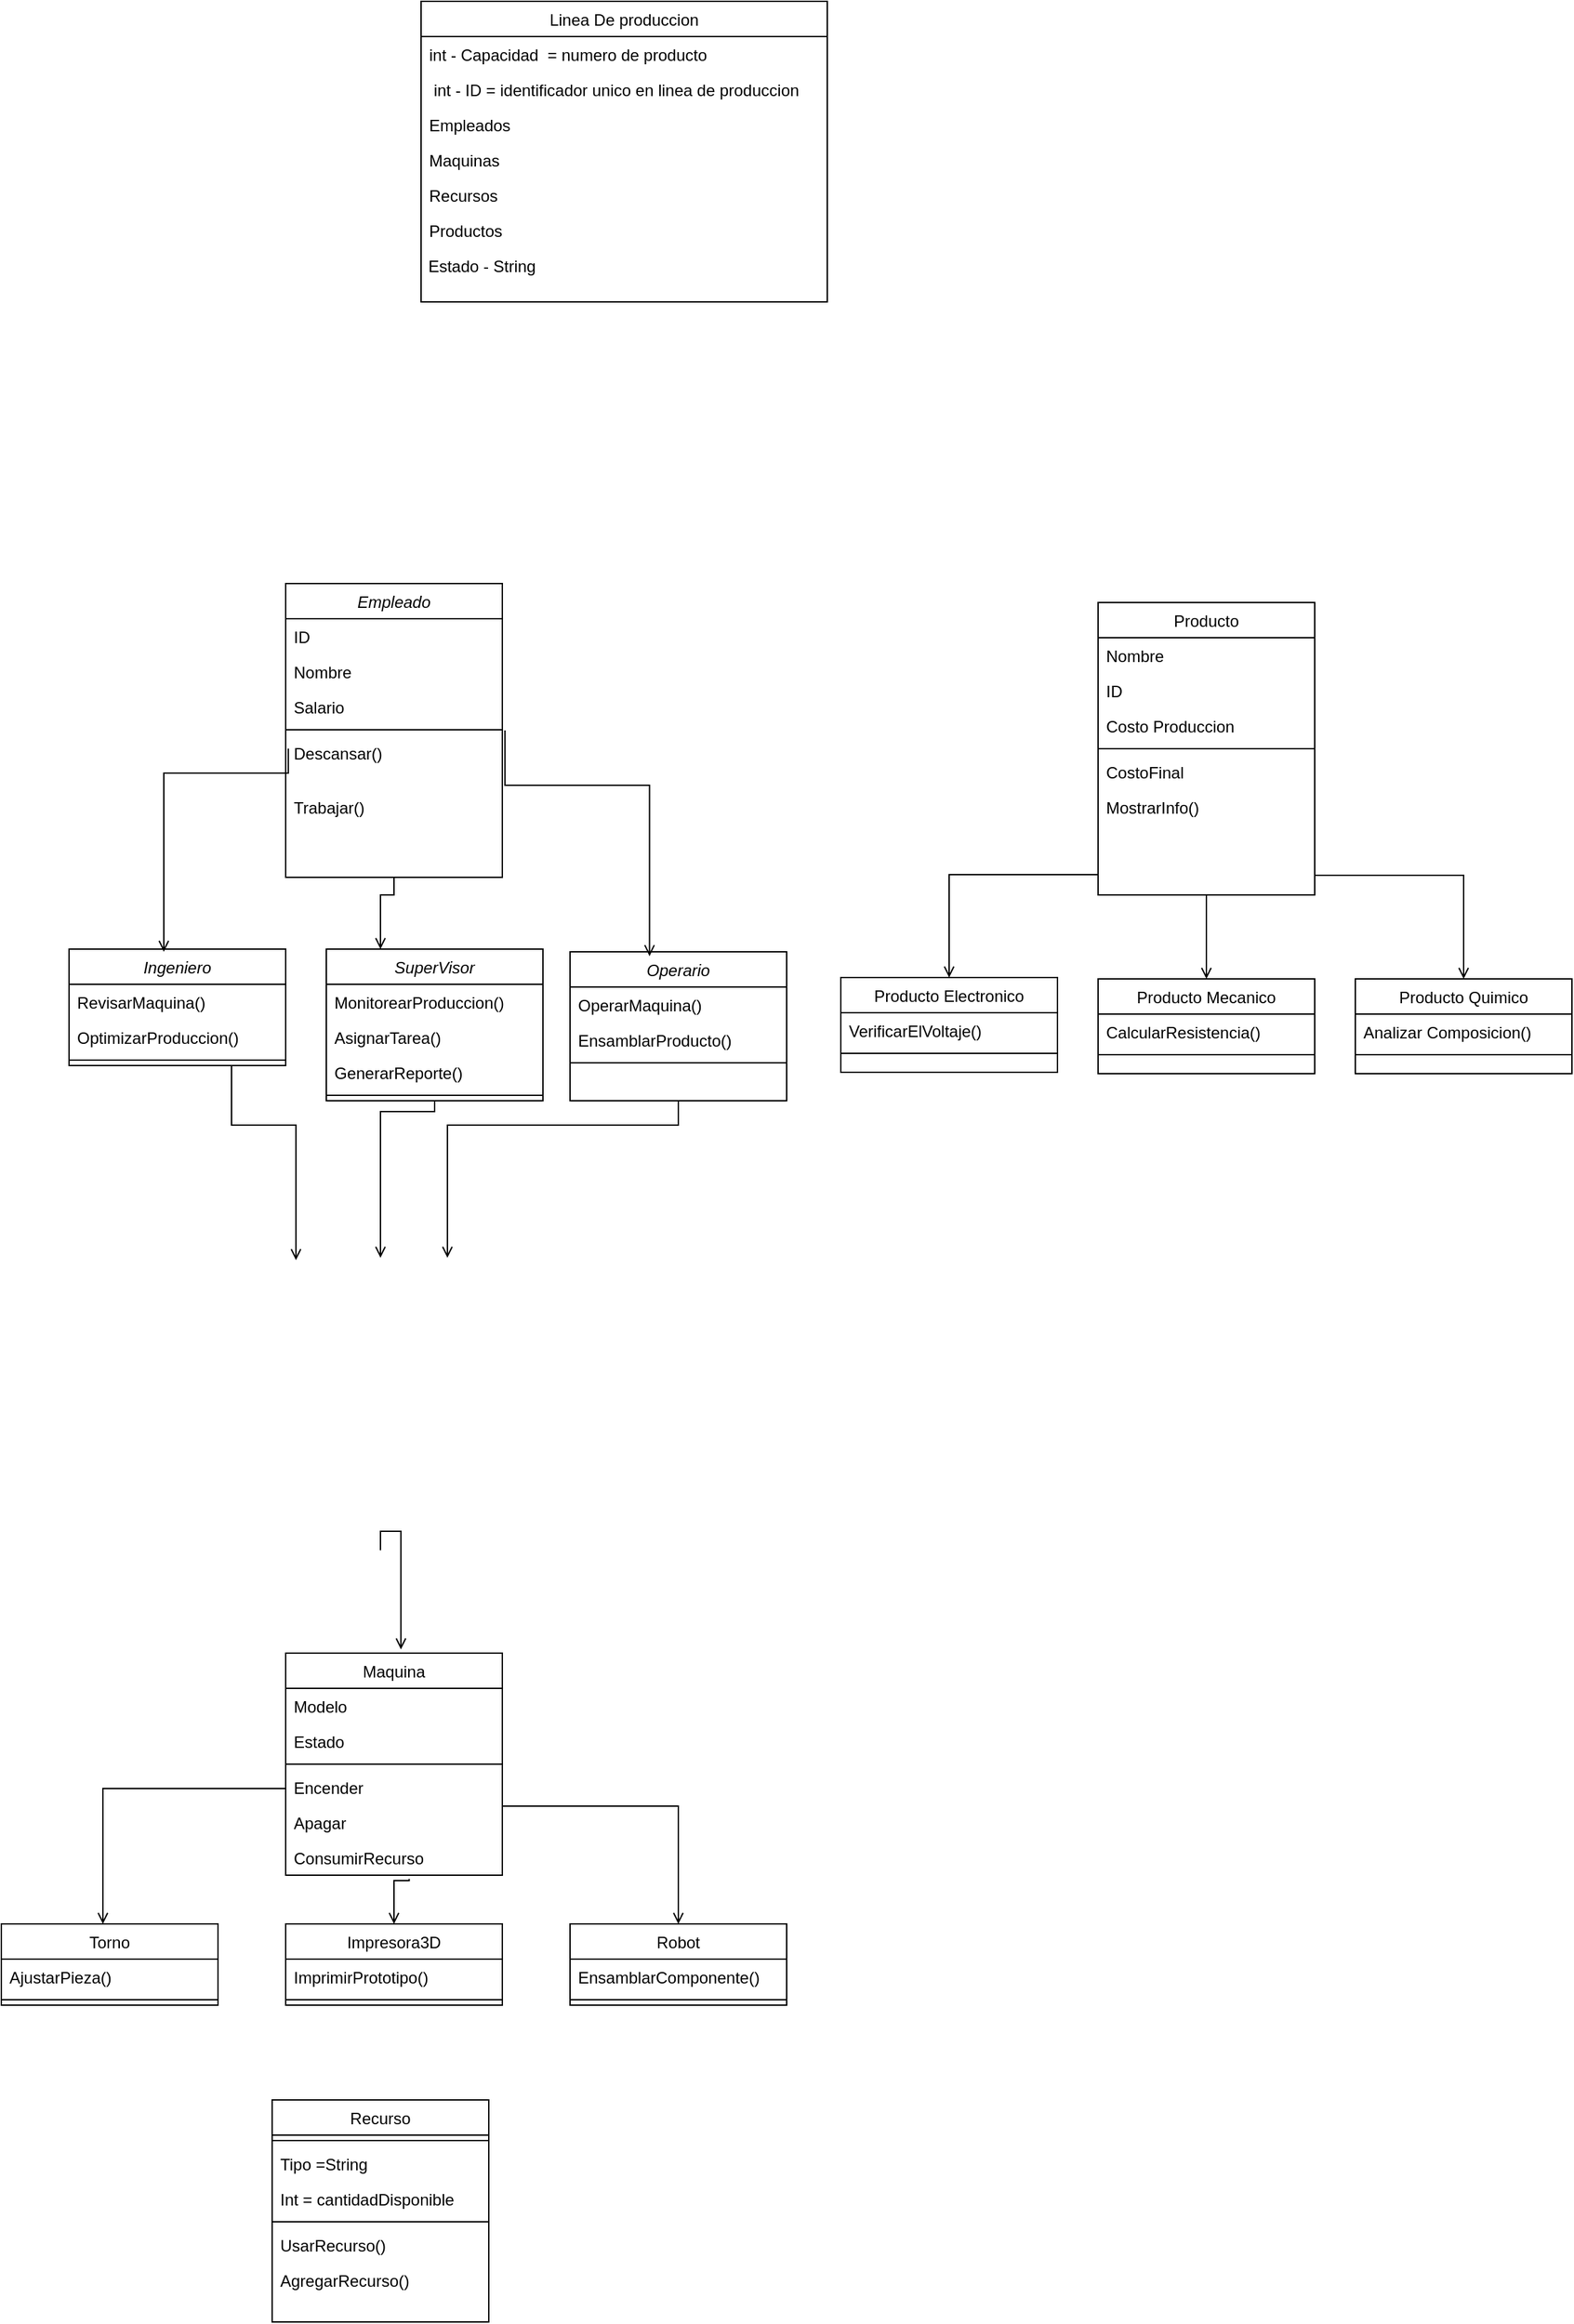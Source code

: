 <mxfile version="26.0.10">
  <diagram id="C5RBs43oDa-KdzZeNtuy" name="Page-1">
    <mxGraphModel dx="2276" dy="1884" grid="1" gridSize="10" guides="1" tooltips="1" connect="1" arrows="1" fold="1" page="1" pageScale="1" pageWidth="827" pageHeight="1169" math="0" shadow="0">
      <root>
        <object label="" Diagrama_UML="nose&#xa;" id="WIyWlLk6GJQsqaUBKTNV-0">
          <mxCell />
        </object>
        <mxCell id="WIyWlLk6GJQsqaUBKTNV-1" parent="WIyWlLk6GJQsqaUBKTNV-0" />
        <mxCell id="zkfFHV4jXpPFQw0GAbJ--0" value="Empleado" style="swimlane;fontStyle=2;align=center;verticalAlign=top;childLayout=stackLayout;horizontal=1;startSize=26;horizontalStack=0;resizeParent=1;resizeLast=0;collapsible=1;marginBottom=0;rounded=0;shadow=0;strokeWidth=1;" parent="WIyWlLk6GJQsqaUBKTNV-1" vertex="1">
          <mxGeometry x="150" y="-130" width="160" height="217" as="geometry">
            <mxRectangle x="230" y="140" width="160" height="26" as="alternateBounds" />
          </mxGeometry>
        </mxCell>
        <mxCell id="zkfFHV4jXpPFQw0GAbJ--1" value="ID" style="text;align=left;verticalAlign=top;spacingLeft=4;spacingRight=4;overflow=hidden;rotatable=0;points=[[0,0.5],[1,0.5]];portConstraint=eastwest;" parent="zkfFHV4jXpPFQw0GAbJ--0" vertex="1">
          <mxGeometry y="26" width="160" height="26" as="geometry" />
        </mxCell>
        <mxCell id="zkfFHV4jXpPFQw0GAbJ--2" value="Nombre" style="text;align=left;verticalAlign=top;spacingLeft=4;spacingRight=4;overflow=hidden;rotatable=0;points=[[0,0.5],[1,0.5]];portConstraint=eastwest;rounded=0;shadow=0;html=0;" parent="zkfFHV4jXpPFQw0GAbJ--0" vertex="1">
          <mxGeometry y="52" width="160" height="26" as="geometry" />
        </mxCell>
        <mxCell id="zkfFHV4jXpPFQw0GAbJ--3" value="Salario" style="text;align=left;verticalAlign=top;spacingLeft=4;spacingRight=4;overflow=hidden;rotatable=0;points=[[0,0.5],[1,0.5]];portConstraint=eastwest;rounded=0;shadow=0;html=0;" parent="zkfFHV4jXpPFQw0GAbJ--0" vertex="1">
          <mxGeometry y="78" width="160" height="26" as="geometry" />
        </mxCell>
        <mxCell id="zkfFHV4jXpPFQw0GAbJ--4" value="" style="line;html=1;strokeWidth=1;align=left;verticalAlign=middle;spacingTop=-1;spacingLeft=3;spacingRight=3;rotatable=0;labelPosition=right;points=[];portConstraint=eastwest;" parent="zkfFHV4jXpPFQw0GAbJ--0" vertex="1">
          <mxGeometry y="104" width="160" height="8" as="geometry" />
        </mxCell>
        <mxCell id="va-2-VRWZAZ5AJ6Nnm4U-2" value="Descansar()" style="text;align=left;verticalAlign=top;spacingLeft=4;spacingRight=4;overflow=hidden;rotatable=0;points=[[0,0.5],[1,0.5]];portConstraint=eastwest;rounded=0;shadow=0;html=0;" vertex="1" parent="zkfFHV4jXpPFQw0GAbJ--0">
          <mxGeometry y="112" width="160" height="40" as="geometry" />
        </mxCell>
        <mxCell id="zkfFHV4jXpPFQw0GAbJ--5" value="Trabajar()" style="text;align=left;verticalAlign=top;spacingLeft=4;spacingRight=4;overflow=hidden;rotatable=0;points=[[0,0.5],[1,0.5]];portConstraint=eastwest;" parent="zkfFHV4jXpPFQw0GAbJ--0" vertex="1">
          <mxGeometry y="152" width="160" height="38" as="geometry" />
        </mxCell>
        <mxCell id="zkfFHV4jXpPFQw0GAbJ--17" value="Producto" style="swimlane;fontStyle=0;align=center;verticalAlign=top;childLayout=stackLayout;horizontal=1;startSize=26;horizontalStack=0;resizeParent=1;resizeLast=0;collapsible=1;marginBottom=0;rounded=0;shadow=0;strokeWidth=1;" parent="WIyWlLk6GJQsqaUBKTNV-1" vertex="1">
          <mxGeometry x="750" y="-116" width="160" height="216" as="geometry">
            <mxRectangle x="550" y="140" width="160" height="26" as="alternateBounds" />
          </mxGeometry>
        </mxCell>
        <mxCell id="zkfFHV4jXpPFQw0GAbJ--18" value="Nombre" style="text;align=left;verticalAlign=top;spacingLeft=4;spacingRight=4;overflow=hidden;rotatable=0;points=[[0,0.5],[1,0.5]];portConstraint=eastwest;" parent="zkfFHV4jXpPFQw0GAbJ--17" vertex="1">
          <mxGeometry y="26" width="160" height="26" as="geometry" />
        </mxCell>
        <mxCell id="zkfFHV4jXpPFQw0GAbJ--19" value="ID" style="text;align=left;verticalAlign=top;spacingLeft=4;spacingRight=4;overflow=hidden;rotatable=0;points=[[0,0.5],[1,0.5]];portConstraint=eastwest;rounded=0;shadow=0;html=0;" parent="zkfFHV4jXpPFQw0GAbJ--17" vertex="1">
          <mxGeometry y="52" width="160" height="26" as="geometry" />
        </mxCell>
        <mxCell id="zkfFHV4jXpPFQw0GAbJ--20" value="Costo Produccion" style="text;align=left;verticalAlign=top;spacingLeft=4;spacingRight=4;overflow=hidden;rotatable=0;points=[[0,0.5],[1,0.5]];portConstraint=eastwest;rounded=0;shadow=0;html=0;" parent="zkfFHV4jXpPFQw0GAbJ--17" vertex="1">
          <mxGeometry y="78" width="160" height="26" as="geometry" />
        </mxCell>
        <mxCell id="zkfFHV4jXpPFQw0GAbJ--23" value="" style="line;html=1;strokeWidth=1;align=left;verticalAlign=middle;spacingTop=-1;spacingLeft=3;spacingRight=3;rotatable=0;labelPosition=right;points=[];portConstraint=eastwest;" parent="zkfFHV4jXpPFQw0GAbJ--17" vertex="1">
          <mxGeometry y="104" width="160" height="8" as="geometry" />
        </mxCell>
        <mxCell id="zkfFHV4jXpPFQw0GAbJ--24" value="CostoFinal" style="text;align=left;verticalAlign=top;spacingLeft=4;spacingRight=4;overflow=hidden;rotatable=0;points=[[0,0.5],[1,0.5]];portConstraint=eastwest;" parent="zkfFHV4jXpPFQw0GAbJ--17" vertex="1">
          <mxGeometry y="112" width="160" height="26" as="geometry" />
        </mxCell>
        <mxCell id="zkfFHV4jXpPFQw0GAbJ--25" value="MostrarInfo()" style="text;align=left;verticalAlign=top;spacingLeft=4;spacingRight=4;overflow=hidden;rotatable=0;points=[[0,0.5],[1,0.5]];portConstraint=eastwest;labelBackgroundColor=none;" parent="zkfFHV4jXpPFQw0GAbJ--17" vertex="1">
          <mxGeometry y="138" width="160" height="26" as="geometry" />
        </mxCell>
        <mxCell id="va-2-VRWZAZ5AJ6Nnm4U-9" value="Ingeniero" style="swimlane;fontStyle=2;align=center;verticalAlign=top;childLayout=stackLayout;horizontal=1;startSize=26;horizontalStack=0;resizeParent=1;resizeLast=0;collapsible=1;marginBottom=0;rounded=0;shadow=0;strokeWidth=1;" vertex="1" parent="WIyWlLk6GJQsqaUBKTNV-1">
          <mxGeometry x="-10" y="140" width="160" height="86" as="geometry">
            <mxRectangle x="230" y="140" width="160" height="26" as="alternateBounds" />
          </mxGeometry>
        </mxCell>
        <mxCell id="va-2-VRWZAZ5AJ6Nnm4U-10" value="RevisarMaquina()" style="text;align=left;verticalAlign=top;spacingLeft=4;spacingRight=4;overflow=hidden;rotatable=0;points=[[0,0.5],[1,0.5]];portConstraint=eastwest;" vertex="1" parent="va-2-VRWZAZ5AJ6Nnm4U-9">
          <mxGeometry y="26" width="160" height="26" as="geometry" />
        </mxCell>
        <mxCell id="va-2-VRWZAZ5AJ6Nnm4U-12" value="OptimizarProduccion()" style="text;align=left;verticalAlign=top;spacingLeft=4;spacingRight=4;overflow=hidden;rotatable=0;points=[[0,0.5],[1,0.5]];portConstraint=eastwest;rounded=0;shadow=0;html=0;" vertex="1" parent="va-2-VRWZAZ5AJ6Nnm4U-9">
          <mxGeometry y="52" width="160" height="26" as="geometry" />
        </mxCell>
        <mxCell id="va-2-VRWZAZ5AJ6Nnm4U-13" value="" style="line;html=1;strokeWidth=1;align=left;verticalAlign=middle;spacingTop=-1;spacingLeft=3;spacingRight=3;rotatable=0;labelPosition=right;points=[];portConstraint=eastwest;" vertex="1" parent="va-2-VRWZAZ5AJ6Nnm4U-9">
          <mxGeometry y="78" width="160" height="8" as="geometry" />
        </mxCell>
        <mxCell id="va-2-VRWZAZ5AJ6Nnm4U-16" value="SuperVisor" style="swimlane;fontStyle=2;align=center;verticalAlign=top;childLayout=stackLayout;horizontal=1;startSize=26;horizontalStack=0;resizeParent=1;resizeLast=0;collapsible=1;marginBottom=0;rounded=0;shadow=0;strokeWidth=1;" vertex="1" parent="WIyWlLk6GJQsqaUBKTNV-1">
          <mxGeometry x="180" y="140" width="160" height="112" as="geometry">
            <mxRectangle x="230" y="140" width="160" height="26" as="alternateBounds" />
          </mxGeometry>
        </mxCell>
        <mxCell id="va-2-VRWZAZ5AJ6Nnm4U-17" value="MonitorearProduccion()" style="text;align=left;verticalAlign=top;spacingLeft=4;spacingRight=4;overflow=hidden;rotatable=0;points=[[0,0.5],[1,0.5]];portConstraint=eastwest;" vertex="1" parent="va-2-VRWZAZ5AJ6Nnm4U-16">
          <mxGeometry y="26" width="160" height="26" as="geometry" />
        </mxCell>
        <mxCell id="va-2-VRWZAZ5AJ6Nnm4U-18" value="AsignarTarea()" style="text;align=left;verticalAlign=top;spacingLeft=4;spacingRight=4;overflow=hidden;rotatable=0;points=[[0,0.5],[1,0.5]];portConstraint=eastwest;rounded=0;shadow=0;html=0;" vertex="1" parent="va-2-VRWZAZ5AJ6Nnm4U-16">
          <mxGeometry y="52" width="160" height="26" as="geometry" />
        </mxCell>
        <mxCell id="va-2-VRWZAZ5AJ6Nnm4U-19" value="GenerarReporte()" style="text;align=left;verticalAlign=top;spacingLeft=4;spacingRight=4;overflow=hidden;rotatable=0;points=[[0,0.5],[1,0.5]];portConstraint=eastwest;rounded=0;shadow=0;html=0;" vertex="1" parent="va-2-VRWZAZ5AJ6Nnm4U-16">
          <mxGeometry y="78" width="160" height="26" as="geometry" />
        </mxCell>
        <mxCell id="va-2-VRWZAZ5AJ6Nnm4U-20" value="" style="line;html=1;strokeWidth=1;align=left;verticalAlign=middle;spacingTop=-1;spacingLeft=3;spacingRight=3;rotatable=0;labelPosition=right;points=[];portConstraint=eastwest;" vertex="1" parent="va-2-VRWZAZ5AJ6Nnm4U-16">
          <mxGeometry y="104" width="160" height="8" as="geometry" />
        </mxCell>
        <mxCell id="va-2-VRWZAZ5AJ6Nnm4U-21" value="Operario" style="swimlane;fontStyle=2;align=center;verticalAlign=top;childLayout=stackLayout;horizontal=1;startSize=26;horizontalStack=0;resizeParent=1;resizeLast=0;collapsible=1;marginBottom=0;rounded=0;shadow=0;strokeWidth=1;" vertex="1" parent="WIyWlLk6GJQsqaUBKTNV-1">
          <mxGeometry x="360" y="142" width="160" height="110" as="geometry">
            <mxRectangle x="230" y="140" width="160" height="26" as="alternateBounds" />
          </mxGeometry>
        </mxCell>
        <mxCell id="va-2-VRWZAZ5AJ6Nnm4U-22" value="OperarMaquina()" style="text;align=left;verticalAlign=top;spacingLeft=4;spacingRight=4;overflow=hidden;rotatable=0;points=[[0,0.5],[1,0.5]];portConstraint=eastwest;" vertex="1" parent="va-2-VRWZAZ5AJ6Nnm4U-21">
          <mxGeometry y="26" width="160" height="26" as="geometry" />
        </mxCell>
        <mxCell id="va-2-VRWZAZ5AJ6Nnm4U-23" value="EnsamblarProducto()" style="text;align=left;verticalAlign=top;spacingLeft=4;spacingRight=4;overflow=hidden;rotatable=0;points=[[0,0.5],[1,0.5]];portConstraint=eastwest;rounded=0;shadow=0;html=0;" vertex="1" parent="va-2-VRWZAZ5AJ6Nnm4U-21">
          <mxGeometry y="52" width="160" height="26" as="geometry" />
        </mxCell>
        <mxCell id="va-2-VRWZAZ5AJ6Nnm4U-25" value="" style="line;html=1;strokeWidth=1;align=left;verticalAlign=middle;spacingTop=-1;spacingLeft=3;spacingRight=3;rotatable=0;labelPosition=right;points=[];portConstraint=eastwest;" vertex="1" parent="va-2-VRWZAZ5AJ6Nnm4U-21">
          <mxGeometry y="78" width="160" height="8" as="geometry" />
        </mxCell>
        <mxCell id="va-2-VRWZAZ5AJ6Nnm4U-29" value="Producto Electronico" style="swimlane;fontStyle=0;align=center;verticalAlign=top;childLayout=stackLayout;horizontal=1;startSize=26;horizontalStack=0;resizeParent=1;resizeLast=0;collapsible=1;marginBottom=0;rounded=0;shadow=0;strokeWidth=1;" vertex="1" parent="WIyWlLk6GJQsqaUBKTNV-1">
          <mxGeometry x="560" y="161" width="160" height="70" as="geometry">
            <mxRectangle x="550" y="140" width="160" height="26" as="alternateBounds" />
          </mxGeometry>
        </mxCell>
        <mxCell id="va-2-VRWZAZ5AJ6Nnm4U-31" value="VerificarElVoltaje()" style="text;align=left;verticalAlign=top;spacingLeft=4;spacingRight=4;overflow=hidden;rotatable=0;points=[[0,0.5],[1,0.5]];portConstraint=eastwest;rounded=0;shadow=0;html=0;" vertex="1" parent="va-2-VRWZAZ5AJ6Nnm4U-29">
          <mxGeometry y="26" width="160" height="26" as="geometry" />
        </mxCell>
        <mxCell id="va-2-VRWZAZ5AJ6Nnm4U-33" value="" style="line;html=1;strokeWidth=1;align=left;verticalAlign=middle;spacingTop=-1;spacingLeft=3;spacingRight=3;rotatable=0;labelPosition=right;points=[];portConstraint=eastwest;" vertex="1" parent="va-2-VRWZAZ5AJ6Nnm4U-29">
          <mxGeometry y="52" width="160" height="8" as="geometry" />
        </mxCell>
        <mxCell id="va-2-VRWZAZ5AJ6Nnm4U-37" value="Producto Mecanico" style="swimlane;fontStyle=0;align=center;verticalAlign=top;childLayout=stackLayout;horizontal=1;startSize=26;horizontalStack=0;resizeParent=1;resizeLast=0;collapsible=1;marginBottom=0;rounded=0;shadow=0;strokeWidth=1;" vertex="1" parent="WIyWlLk6GJQsqaUBKTNV-1">
          <mxGeometry x="750" y="162" width="160" height="70" as="geometry">
            <mxRectangle x="550" y="140" width="160" height="26" as="alternateBounds" />
          </mxGeometry>
        </mxCell>
        <mxCell id="va-2-VRWZAZ5AJ6Nnm4U-38" value="CalcularResistencia()" style="text;align=left;verticalAlign=top;spacingLeft=4;spacingRight=4;overflow=hidden;rotatable=0;points=[[0,0.5],[1,0.5]];portConstraint=eastwest;rounded=0;shadow=0;html=0;" vertex="1" parent="va-2-VRWZAZ5AJ6Nnm4U-37">
          <mxGeometry y="26" width="160" height="26" as="geometry" />
        </mxCell>
        <mxCell id="va-2-VRWZAZ5AJ6Nnm4U-39" value="" style="line;html=1;strokeWidth=1;align=left;verticalAlign=middle;spacingTop=-1;spacingLeft=3;spacingRight=3;rotatable=0;labelPosition=right;points=[];portConstraint=eastwest;" vertex="1" parent="va-2-VRWZAZ5AJ6Nnm4U-37">
          <mxGeometry y="52" width="160" height="8" as="geometry" />
        </mxCell>
        <mxCell id="va-2-VRWZAZ5AJ6Nnm4U-45" value="Producto Quimico" style="swimlane;fontStyle=0;align=center;verticalAlign=top;childLayout=stackLayout;horizontal=1;startSize=26;horizontalStack=0;resizeParent=1;resizeLast=0;collapsible=1;marginBottom=0;rounded=0;shadow=0;strokeWidth=1;" vertex="1" parent="WIyWlLk6GJQsqaUBKTNV-1">
          <mxGeometry x="940" y="162" width="160" height="70" as="geometry">
            <mxRectangle x="550" y="140" width="160" height="26" as="alternateBounds" />
          </mxGeometry>
        </mxCell>
        <mxCell id="va-2-VRWZAZ5AJ6Nnm4U-46" value="Analizar Composicion()" style="text;align=left;verticalAlign=top;spacingLeft=4;spacingRight=4;overflow=hidden;rotatable=0;points=[[0,0.5],[1,0.5]];portConstraint=eastwest;rounded=0;shadow=0;html=0;" vertex="1" parent="va-2-VRWZAZ5AJ6Nnm4U-45">
          <mxGeometry y="26" width="160" height="26" as="geometry" />
        </mxCell>
        <mxCell id="va-2-VRWZAZ5AJ6Nnm4U-47" value="" style="line;html=1;strokeWidth=1;align=left;verticalAlign=middle;spacingTop=-1;spacingLeft=3;spacingRight=3;rotatable=0;labelPosition=right;points=[];portConstraint=eastwest;" vertex="1" parent="va-2-VRWZAZ5AJ6Nnm4U-45">
          <mxGeometry y="52" width="160" height="8" as="geometry" />
        </mxCell>
        <mxCell id="va-2-VRWZAZ5AJ6Nnm4U-101" value="" style="endArrow=open;shadow=0;strokeWidth=1;rounded=0;curved=0;endFill=1;edgeStyle=elbowEdgeStyle;elbow=vertical;exitX=0.012;exitY=0.247;exitDx=0;exitDy=0;exitPerimeter=0;" edge="1" parent="WIyWlLk6GJQsqaUBKTNV-1" source="va-2-VRWZAZ5AJ6Nnm4U-2">
          <mxGeometry x="0.5" y="41" relative="1" as="geometry">
            <mxPoint x="130" y="68" as="sourcePoint" />
            <mxPoint x="60" y="142" as="targetPoint" />
            <mxPoint x="-40" y="32" as="offset" />
            <Array as="points">
              <mxPoint x="110" y="10" />
            </Array>
          </mxGeometry>
        </mxCell>
        <mxCell id="va-2-VRWZAZ5AJ6Nnm4U-103" value="" style="endArrow=open;shadow=0;strokeWidth=1;rounded=0;curved=0;endFill=1;edgeStyle=elbowEdgeStyle;elbow=vertical;exitX=1.012;exitY=-0.086;exitDx=0;exitDy=0;exitPerimeter=0;entryX=0.367;entryY=0.029;entryDx=0;entryDy=0;entryPerimeter=0;" edge="1" parent="WIyWlLk6GJQsqaUBKTNV-1" source="va-2-VRWZAZ5AJ6Nnm4U-2" target="va-2-VRWZAZ5AJ6Nnm4U-21">
          <mxGeometry x="0.5" y="41" relative="1" as="geometry">
            <mxPoint x="414" y="6" as="sourcePoint" />
            <mxPoint x="344" y="80" as="targetPoint" />
            <mxPoint x="-40" y="32" as="offset" />
            <Array as="points">
              <mxPoint x="390" y="19" />
            </Array>
          </mxGeometry>
        </mxCell>
        <mxCell id="va-2-VRWZAZ5AJ6Nnm4U-104" value="" style="endArrow=open;shadow=0;strokeWidth=1;rounded=0;curved=0;endFill=1;edgeStyle=elbowEdgeStyle;elbow=vertical;exitX=0;exitY=0.5;exitDx=0;exitDy=0;entryX=0.5;entryY=0;entryDx=0;entryDy=0;" edge="1" parent="WIyWlLk6GJQsqaUBKTNV-1" source="zkfFHV4jXpPFQw0GAbJ--24" target="va-2-VRWZAZ5AJ6Nnm4U-29">
          <mxGeometry x="0.5" y="41" relative="1" as="geometry">
            <mxPoint x="720" as="sourcePoint" />
            <mxPoint x="650" y="74" as="targetPoint" />
            <mxPoint x="-40" y="32" as="offset" />
          </mxGeometry>
        </mxCell>
        <mxCell id="va-2-VRWZAZ5AJ6Nnm4U-105" value="" style="endArrow=open;shadow=0;strokeWidth=1;rounded=0;curved=0;endFill=1;edgeStyle=elbowEdgeStyle;elbow=vertical;entryX=0.5;entryY=0;entryDx=0;entryDy=0;exitX=0.5;exitY=1;exitDx=0;exitDy=0;" edge="1" parent="WIyWlLk6GJQsqaUBKTNV-1" source="zkfFHV4jXpPFQw0GAbJ--17" target="va-2-VRWZAZ5AJ6Nnm4U-37">
          <mxGeometry x="0.5" y="41" relative="1" as="geometry">
            <mxPoint x="860" y="120" as="sourcePoint" />
            <mxPoint x="757" y="174" as="targetPoint" />
            <mxPoint x="-40" y="32" as="offset" />
          </mxGeometry>
        </mxCell>
        <mxCell id="va-2-VRWZAZ5AJ6Nnm4U-106" value="" style="endArrow=open;shadow=0;strokeWidth=1;rounded=0;curved=0;endFill=1;edgeStyle=elbowEdgeStyle;elbow=vertical;exitX=1;exitY=0.5;exitDx=0;exitDy=0;entryX=0.5;entryY=0;entryDx=0;entryDy=0;" edge="1" parent="WIyWlLk6GJQsqaUBKTNV-1" source="zkfFHV4jXpPFQw0GAbJ--24" target="va-2-VRWZAZ5AJ6Nnm4U-45">
          <mxGeometry x="0.5" y="41" relative="1" as="geometry">
            <mxPoint x="1020" y="40" as="sourcePoint" />
            <mxPoint x="950" y="114" as="targetPoint" />
            <mxPoint x="-40" y="32" as="offset" />
          </mxGeometry>
        </mxCell>
        <mxCell id="va-2-VRWZAZ5AJ6Nnm4U-108" value="" style="endArrow=open;shadow=0;strokeWidth=1;rounded=0;curved=0;endFill=1;edgeStyle=elbowEdgeStyle;elbow=vertical;exitX=0.75;exitY=1;exitDx=0;exitDy=0;entryX=0.11;entryY=0.008;entryDx=0;entryDy=0;entryPerimeter=0;" edge="1" parent="WIyWlLk6GJQsqaUBKTNV-1" source="va-2-VRWZAZ5AJ6Nnm4U-9">
          <mxGeometry x="0.5" y="41" relative="1" as="geometry">
            <mxPoint x="122" y="279" as="sourcePoint" />
            <mxPoint x="157.6" y="369.728" as="targetPoint" />
            <mxPoint x="-40" y="32" as="offset" />
            <Array as="points">
              <mxPoint x="80" y="270" />
            </Array>
          </mxGeometry>
        </mxCell>
        <mxCell id="va-2-VRWZAZ5AJ6Nnm4U-110" value="" style="endArrow=open;shadow=0;strokeWidth=1;rounded=0;curved=0;endFill=1;edgeStyle=elbowEdgeStyle;elbow=vertical;exitX=0.5;exitY=1;exitDx=0;exitDy=0;entryX=0.5;entryY=0;entryDx=0;entryDy=0;" edge="1" parent="WIyWlLk6GJQsqaUBKTNV-1" source="va-2-VRWZAZ5AJ6Nnm4U-16">
          <mxGeometry x="0.5" y="41" relative="1" as="geometry">
            <mxPoint x="340" y="269" as="sourcePoint" />
            <mxPoint x="220" y="368" as="targetPoint" />
            <mxPoint x="-40" y="32" as="offset" />
            <Array as="points">
              <mxPoint x="298" y="260" />
            </Array>
          </mxGeometry>
        </mxCell>
        <mxCell id="va-2-VRWZAZ5AJ6Nnm4U-111" value="" style="endArrow=open;shadow=0;strokeWidth=1;rounded=0;curved=0;endFill=1;edgeStyle=elbowEdgeStyle;elbow=vertical;exitX=0.5;exitY=1;exitDx=0;exitDy=0;entryX=0.809;entryY=0;entryDx=0;entryDy=0;entryPerimeter=0;" edge="1" parent="WIyWlLk6GJQsqaUBKTNV-1" source="va-2-VRWZAZ5AJ6Nnm4U-21">
          <mxGeometry x="0.5" y="41" relative="1" as="geometry">
            <mxPoint x="492" y="279" as="sourcePoint" />
            <mxPoint x="269.44" y="368" as="targetPoint" />
            <mxPoint x="-40" y="32" as="offset" />
            <Array as="points">
              <mxPoint x="450" y="270" />
            </Array>
          </mxGeometry>
        </mxCell>
        <mxCell id="va-2-VRWZAZ5AJ6Nnm4U-112" value="" style="endArrow=open;shadow=0;strokeWidth=1;rounded=0;curved=0;endFill=1;edgeStyle=elbowEdgeStyle;elbow=vertical;exitX=0.5;exitY=1;exitDx=0;exitDy=0;entryX=0.25;entryY=0;entryDx=0;entryDy=0;" edge="1" parent="WIyWlLk6GJQsqaUBKTNV-1" source="zkfFHV4jXpPFQw0GAbJ--0" target="va-2-VRWZAZ5AJ6Nnm4U-16">
          <mxGeometry x="0.5" y="41" relative="1" as="geometry">
            <mxPoint x="292" y="109" as="sourcePoint" />
            <mxPoint x="200" y="232" as="targetPoint" />
            <mxPoint x="-40" y="32" as="offset" />
            <Array as="points">
              <mxPoint x="250" y="100" />
            </Array>
          </mxGeometry>
        </mxCell>
        <mxCell id="va-2-VRWZAZ5AJ6Nnm4U-150" value="Maquina" style="swimlane;fontStyle=0;align=center;verticalAlign=top;childLayout=stackLayout;horizontal=1;startSize=26;horizontalStack=0;resizeParent=1;resizeLast=0;collapsible=1;marginBottom=0;rounded=0;shadow=0;strokeWidth=1;" vertex="1" parent="WIyWlLk6GJQsqaUBKTNV-1">
          <mxGeometry x="150" y="660" width="160" height="164" as="geometry">
            <mxRectangle x="550" y="140" width="160" height="26" as="alternateBounds" />
          </mxGeometry>
        </mxCell>
        <mxCell id="va-2-VRWZAZ5AJ6Nnm4U-151" value="Modelo" style="text;align=left;verticalAlign=top;spacingLeft=4;spacingRight=4;overflow=hidden;rotatable=0;points=[[0,0.5],[1,0.5]];portConstraint=eastwest;" vertex="1" parent="va-2-VRWZAZ5AJ6Nnm4U-150">
          <mxGeometry y="26" width="160" height="26" as="geometry" />
        </mxCell>
        <mxCell id="va-2-VRWZAZ5AJ6Nnm4U-152" value="Estado" style="text;align=left;verticalAlign=top;spacingLeft=4;spacingRight=4;overflow=hidden;rotatable=0;points=[[0,0.5],[1,0.5]];portConstraint=eastwest;rounded=0;shadow=0;html=0;" vertex="1" parent="va-2-VRWZAZ5AJ6Nnm4U-150">
          <mxGeometry y="52" width="160" height="26" as="geometry" />
        </mxCell>
        <mxCell id="va-2-VRWZAZ5AJ6Nnm4U-154" value="" style="line;html=1;strokeWidth=1;align=left;verticalAlign=middle;spacingTop=-1;spacingLeft=3;spacingRight=3;rotatable=0;labelPosition=right;points=[];portConstraint=eastwest;" vertex="1" parent="va-2-VRWZAZ5AJ6Nnm4U-150">
          <mxGeometry y="78" width="160" height="8" as="geometry" />
        </mxCell>
        <mxCell id="va-2-VRWZAZ5AJ6Nnm4U-153" value="Encender" style="text;align=left;verticalAlign=top;spacingLeft=4;spacingRight=4;overflow=hidden;rotatable=0;points=[[0,0.5],[1,0.5]];portConstraint=eastwest;rounded=0;shadow=0;html=0;" vertex="1" parent="va-2-VRWZAZ5AJ6Nnm4U-150">
          <mxGeometry y="86" width="160" height="26" as="geometry" />
        </mxCell>
        <mxCell id="va-2-VRWZAZ5AJ6Nnm4U-155" value="Apagar" style="text;align=left;verticalAlign=top;spacingLeft=4;spacingRight=4;overflow=hidden;rotatable=0;points=[[0,0.5],[1,0.5]];portConstraint=eastwest;" vertex="1" parent="va-2-VRWZAZ5AJ6Nnm4U-150">
          <mxGeometry y="112" width="160" height="26" as="geometry" />
        </mxCell>
        <mxCell id="va-2-VRWZAZ5AJ6Nnm4U-156" value="ConsumirRecurso" style="text;align=left;verticalAlign=top;spacingLeft=4;spacingRight=4;overflow=hidden;rotatable=0;points=[[0,0.5],[1,0.5]];portConstraint=eastwest;labelBackgroundColor=none;" vertex="1" parent="va-2-VRWZAZ5AJ6Nnm4U-150">
          <mxGeometry y="138" width="160" height="26" as="geometry" />
        </mxCell>
        <mxCell id="va-2-VRWZAZ5AJ6Nnm4U-166" value="" style="endArrow=open;shadow=0;strokeWidth=1;rounded=0;curved=0;endFill=1;edgeStyle=elbowEdgeStyle;elbow=vertical;exitX=0.5;exitY=1;exitDx=0;exitDy=0;entryX=0.532;entryY=-0.017;entryDx=0;entryDy=0;entryPerimeter=0;" edge="1" parent="WIyWlLk6GJQsqaUBKTNV-1" target="va-2-VRWZAZ5AJ6Nnm4U-150">
          <mxGeometry x="0.5" y="41" relative="1" as="geometry">
            <mxPoint x="220" y="584" as="sourcePoint" />
            <mxPoint x="220" y="680" as="targetPoint" />
            <mxPoint x="-40" y="32" as="offset" />
            <Array as="points">
              <mxPoint x="240" y="570" />
            </Array>
          </mxGeometry>
        </mxCell>
        <mxCell id="va-2-VRWZAZ5AJ6Nnm4U-167" value="Robot" style="swimlane;fontStyle=0;align=center;verticalAlign=top;childLayout=stackLayout;horizontal=1;startSize=26;horizontalStack=0;resizeParent=1;resizeLast=0;collapsible=1;marginBottom=0;rounded=0;shadow=0;strokeWidth=1;" vertex="1" parent="WIyWlLk6GJQsqaUBKTNV-1">
          <mxGeometry x="360" y="860" width="160" height="60" as="geometry">
            <mxRectangle x="130" y="380" width="160" height="26" as="alternateBounds" />
          </mxGeometry>
        </mxCell>
        <mxCell id="va-2-VRWZAZ5AJ6Nnm4U-168" value="EnsamblarComponente()" style="text;align=left;verticalAlign=top;spacingLeft=4;spacingRight=4;overflow=hidden;rotatable=0;points=[[0,0.5],[1,0.5]];portConstraint=eastwest;" vertex="1" parent="va-2-VRWZAZ5AJ6Nnm4U-167">
          <mxGeometry y="26" width="160" height="26" as="geometry" />
        </mxCell>
        <mxCell id="va-2-VRWZAZ5AJ6Nnm4U-170" value="" style="line;html=1;strokeWidth=1;align=left;verticalAlign=middle;spacingTop=-1;spacingLeft=3;spacingRight=3;rotatable=0;labelPosition=right;points=[];portConstraint=eastwest;" vertex="1" parent="va-2-VRWZAZ5AJ6Nnm4U-167">
          <mxGeometry y="52" width="160" height="8" as="geometry" />
        </mxCell>
        <mxCell id="va-2-VRWZAZ5AJ6Nnm4U-173" value="Impresora3D" style="swimlane;fontStyle=0;align=center;verticalAlign=top;childLayout=stackLayout;horizontal=1;startSize=26;horizontalStack=0;resizeParent=1;resizeLast=0;collapsible=1;marginBottom=0;rounded=0;shadow=0;strokeWidth=1;" vertex="1" parent="WIyWlLk6GJQsqaUBKTNV-1">
          <mxGeometry x="150" y="860" width="160" height="60" as="geometry">
            <mxRectangle x="130" y="380" width="160" height="26" as="alternateBounds" />
          </mxGeometry>
        </mxCell>
        <mxCell id="va-2-VRWZAZ5AJ6Nnm4U-175" value="ImprimirPrototipo()" style="text;align=left;verticalAlign=top;spacingLeft=4;spacingRight=4;overflow=hidden;rotatable=0;points=[[0,0.5],[1,0.5]];portConstraint=eastwest;rounded=0;shadow=0;html=0;" vertex="1" parent="va-2-VRWZAZ5AJ6Nnm4U-173">
          <mxGeometry y="26" width="160" height="26" as="geometry" />
        </mxCell>
        <mxCell id="va-2-VRWZAZ5AJ6Nnm4U-176" value="" style="line;html=1;strokeWidth=1;align=left;verticalAlign=middle;spacingTop=-1;spacingLeft=3;spacingRight=3;rotatable=0;labelPosition=right;points=[];portConstraint=eastwest;" vertex="1" parent="va-2-VRWZAZ5AJ6Nnm4U-173">
          <mxGeometry y="52" width="160" height="8" as="geometry" />
        </mxCell>
        <mxCell id="va-2-VRWZAZ5AJ6Nnm4U-179" value="Torno" style="swimlane;fontStyle=0;align=center;verticalAlign=top;childLayout=stackLayout;horizontal=1;startSize=26;horizontalStack=0;resizeParent=1;resizeLast=0;collapsible=1;marginBottom=0;rounded=0;shadow=0;strokeWidth=1;" vertex="1" parent="WIyWlLk6GJQsqaUBKTNV-1">
          <mxGeometry x="-60" y="860" width="160" height="60" as="geometry">
            <mxRectangle x="130" y="380" width="160" height="26" as="alternateBounds" />
          </mxGeometry>
        </mxCell>
        <mxCell id="va-2-VRWZAZ5AJ6Nnm4U-181" value="AjustarPieza()" style="text;align=left;verticalAlign=top;spacingLeft=4;spacingRight=4;overflow=hidden;rotatable=0;points=[[0,0.5],[1,0.5]];portConstraint=eastwest;rounded=0;shadow=0;html=0;" vertex="1" parent="va-2-VRWZAZ5AJ6Nnm4U-179">
          <mxGeometry y="26" width="160" height="26" as="geometry" />
        </mxCell>
        <mxCell id="va-2-VRWZAZ5AJ6Nnm4U-182" value="" style="line;html=1;strokeWidth=1;align=left;verticalAlign=middle;spacingTop=-1;spacingLeft=3;spacingRight=3;rotatable=0;labelPosition=right;points=[];portConstraint=eastwest;" vertex="1" parent="va-2-VRWZAZ5AJ6Nnm4U-179">
          <mxGeometry y="52" width="160" height="8" as="geometry" />
        </mxCell>
        <mxCell id="va-2-VRWZAZ5AJ6Nnm4U-185" value="" style="endArrow=open;shadow=0;strokeWidth=1;rounded=0;curved=0;endFill=1;edgeStyle=elbowEdgeStyle;elbow=vertical;entryX=0.532;entryY=-0.017;entryDx=0;entryDy=0;entryPerimeter=0;exitX=0;exitY=0.5;exitDx=0;exitDy=0;" edge="1" parent="WIyWlLk6GJQsqaUBKTNV-1" source="va-2-VRWZAZ5AJ6Nnm4U-153">
          <mxGeometry x="0.5" y="41" relative="1" as="geometry">
            <mxPoint x="60" y="760" as="sourcePoint" />
            <mxPoint x="15" y="860" as="targetPoint" />
            <mxPoint x="-40" y="32" as="offset" />
            <Array as="points">
              <mxPoint x="60" y="760" />
            </Array>
          </mxGeometry>
        </mxCell>
        <mxCell id="va-2-VRWZAZ5AJ6Nnm4U-186" value="" style="endArrow=open;shadow=0;strokeWidth=1;rounded=0;curved=0;endFill=1;edgeStyle=elbowEdgeStyle;elbow=vertical;exitX=0.57;exitY=1.104;exitDx=0;exitDy=0;entryX=0.5;entryY=0;entryDx=0;entryDy=0;exitPerimeter=0;" edge="1" parent="WIyWlLk6GJQsqaUBKTNV-1" source="va-2-VRWZAZ5AJ6Nnm4U-156" target="va-2-VRWZAZ5AJ6Nnm4U-173">
          <mxGeometry x="0.5" y="41" relative="1" as="geometry">
            <mxPoint x="227.5" y="824" as="sourcePoint" />
            <mxPoint x="232.5" y="915" as="targetPoint" />
            <mxPoint x="-40" y="32" as="offset" />
            <Array as="points">
              <mxPoint x="237.5" y="828" />
            </Array>
          </mxGeometry>
        </mxCell>
        <mxCell id="va-2-VRWZAZ5AJ6Nnm4U-187" value="" style="endArrow=open;shadow=0;strokeWidth=1;rounded=0;curved=0;endFill=1;edgeStyle=elbowEdgeStyle;elbow=vertical;exitX=1;exitY=0.5;exitDx=0;exitDy=0;entryX=0.5;entryY=0;entryDx=0;entryDy=0;" edge="1" parent="WIyWlLk6GJQsqaUBKTNV-1" source="va-2-VRWZAZ5AJ6Nnm4U-153" target="va-2-VRWZAZ5AJ6Nnm4U-167">
          <mxGeometry x="0.5" y="41" relative="1" as="geometry">
            <mxPoint x="437.5" y="769" as="sourcePoint" />
            <mxPoint x="442.5" y="860" as="targetPoint" />
            <mxPoint x="-40" y="32" as="offset" />
            <Array as="points">
              <mxPoint x="447.5" y="773" />
            </Array>
          </mxGeometry>
        </mxCell>
        <mxCell id="va-2-VRWZAZ5AJ6Nnm4U-189" value="Recurso" style="swimlane;fontStyle=0;align=center;verticalAlign=top;childLayout=stackLayout;horizontal=1;startSize=26;horizontalStack=0;resizeParent=1;resizeLast=0;collapsible=1;marginBottom=0;rounded=0;shadow=0;strokeWidth=1;" vertex="1" parent="WIyWlLk6GJQsqaUBKTNV-1">
          <mxGeometry x="140" y="990" width="160" height="164" as="geometry">
            <mxRectangle x="550" y="140" width="160" height="26" as="alternateBounds" />
          </mxGeometry>
        </mxCell>
        <mxCell id="va-2-VRWZAZ5AJ6Nnm4U-192" value="" style="line;html=1;strokeWidth=1;align=left;verticalAlign=middle;spacingTop=-1;spacingLeft=3;spacingRight=3;rotatable=0;labelPosition=right;points=[];portConstraint=eastwest;" vertex="1" parent="va-2-VRWZAZ5AJ6Nnm4U-189">
          <mxGeometry y="26" width="160" height="8" as="geometry" />
        </mxCell>
        <mxCell id="va-2-VRWZAZ5AJ6Nnm4U-196" value="Tipo =String " style="text;align=left;verticalAlign=top;spacingLeft=4;spacingRight=4;overflow=hidden;rotatable=0;points=[[0,0.5],[1,0.5]];portConstraint=eastwest;" vertex="1" parent="va-2-VRWZAZ5AJ6Nnm4U-189">
          <mxGeometry y="34" width="160" height="26" as="geometry" />
        </mxCell>
        <mxCell id="va-2-VRWZAZ5AJ6Nnm4U-197" value="Int = cantidadDisponible" style="text;align=left;verticalAlign=top;spacingLeft=4;spacingRight=4;overflow=hidden;rotatable=0;points=[[0,0.5],[1,0.5]];portConstraint=eastwest;" vertex="1" parent="va-2-VRWZAZ5AJ6Nnm4U-189">
          <mxGeometry y="60" width="160" height="26" as="geometry" />
        </mxCell>
        <mxCell id="va-2-VRWZAZ5AJ6Nnm4U-201" value="" style="line;html=1;strokeWidth=1;align=left;verticalAlign=middle;spacingTop=-1;spacingLeft=3;spacingRight=3;rotatable=0;labelPosition=right;points=[];portConstraint=eastwest;" vertex="1" parent="va-2-VRWZAZ5AJ6Nnm4U-189">
          <mxGeometry y="86" width="160" height="8" as="geometry" />
        </mxCell>
        <mxCell id="va-2-VRWZAZ5AJ6Nnm4U-198" value="UsarRecurso()" style="text;align=left;verticalAlign=top;spacingLeft=4;spacingRight=4;overflow=hidden;rotatable=0;points=[[0,0.5],[1,0.5]];portConstraint=eastwest;" vertex="1" parent="va-2-VRWZAZ5AJ6Nnm4U-189">
          <mxGeometry y="94" width="160" height="26" as="geometry" />
        </mxCell>
        <mxCell id="va-2-VRWZAZ5AJ6Nnm4U-199" value="AgregarRecurso()" style="text;align=left;verticalAlign=top;spacingLeft=4;spacingRight=4;overflow=hidden;rotatable=0;points=[[0,0.5],[1,0.5]];portConstraint=eastwest;" vertex="1" parent="va-2-VRWZAZ5AJ6Nnm4U-189">
          <mxGeometry y="120" width="160" height="26" as="geometry" />
        </mxCell>
        <mxCell id="va-2-VRWZAZ5AJ6Nnm4U-211" value="Linea De produccion" style="swimlane;fontStyle=0;align=center;verticalAlign=top;childLayout=stackLayout;horizontal=1;startSize=26;horizontalStack=0;resizeParent=1;resizeLast=0;collapsible=1;marginBottom=0;rounded=0;shadow=0;strokeWidth=1;" vertex="1" parent="WIyWlLk6GJQsqaUBKTNV-1">
          <mxGeometry x="250" y="-560" width="300" height="222" as="geometry">
            <mxRectangle x="550" y="140" width="160" height="26" as="alternateBounds" />
          </mxGeometry>
        </mxCell>
        <mxCell id="va-2-VRWZAZ5AJ6Nnm4U-212" value="int - Capacidad  = numero de producto" style="text;align=left;verticalAlign=top;spacingLeft=4;spacingRight=4;overflow=hidden;rotatable=0;points=[[0,0.5],[1,0.5]];portConstraint=eastwest;" vertex="1" parent="va-2-VRWZAZ5AJ6Nnm4U-211">
          <mxGeometry y="26" width="300" height="26" as="geometry" />
        </mxCell>
        <mxCell id="va-2-VRWZAZ5AJ6Nnm4U-213" value=" int - ID = identificador unico en linea de produccion" style="text;align=left;verticalAlign=top;spacingLeft=4;spacingRight=4;overflow=hidden;rotatable=0;points=[[0,0.5],[1,0.5]];portConstraint=eastwest;rounded=0;shadow=0;html=0;" vertex="1" parent="va-2-VRWZAZ5AJ6Nnm4U-211">
          <mxGeometry y="52" width="300" height="26" as="geometry" />
        </mxCell>
        <mxCell id="va-2-VRWZAZ5AJ6Nnm4U-214" value="Empleados" style="text;align=left;verticalAlign=top;spacingLeft=4;spacingRight=4;overflow=hidden;rotatable=0;points=[[0,0.5],[1,0.5]];portConstraint=eastwest;rounded=0;shadow=0;html=0;" vertex="1" parent="va-2-VRWZAZ5AJ6Nnm4U-211">
          <mxGeometry y="78" width="300" height="26" as="geometry" />
        </mxCell>
        <mxCell id="va-2-VRWZAZ5AJ6Nnm4U-216" value="Maquinas" style="text;align=left;verticalAlign=top;spacingLeft=4;spacingRight=4;overflow=hidden;rotatable=0;points=[[0,0.5],[1,0.5]];portConstraint=eastwest;" vertex="1" parent="va-2-VRWZAZ5AJ6Nnm4U-211">
          <mxGeometry y="104" width="300" height="26" as="geometry" />
        </mxCell>
        <mxCell id="va-2-VRWZAZ5AJ6Nnm4U-217" value="Recursos" style="text;align=left;verticalAlign=top;spacingLeft=4;spacingRight=4;overflow=hidden;rotatable=0;points=[[0,0.5],[1,0.5]];portConstraint=eastwest;labelBackgroundColor=none;" vertex="1" parent="va-2-VRWZAZ5AJ6Nnm4U-211">
          <mxGeometry y="130" width="300" height="26" as="geometry" />
        </mxCell>
        <mxCell id="va-2-VRWZAZ5AJ6Nnm4U-218" value="Productos" style="text;align=left;verticalAlign=top;spacingLeft=4;spacingRight=4;overflow=hidden;rotatable=0;points=[[0,0.5],[1,0.5]];portConstraint=eastwest;labelBackgroundColor=none;" vertex="1" parent="va-2-VRWZAZ5AJ6Nnm4U-211">
          <mxGeometry y="156" width="300" height="26" as="geometry" />
        </mxCell>
        <mxCell id="va-2-VRWZAZ5AJ6Nnm4U-220" value="&lt;span style=&quot;text-wrap: nowrap;&quot;&gt;&amp;nbsp;Estado - String&amp;nbsp;&lt;/span&gt;" style="text;whiteSpace=wrap;html=1;" vertex="1" parent="va-2-VRWZAZ5AJ6Nnm4U-211">
          <mxGeometry y="182" width="300" height="40" as="geometry" />
        </mxCell>
      </root>
    </mxGraphModel>
  </diagram>
</mxfile>
